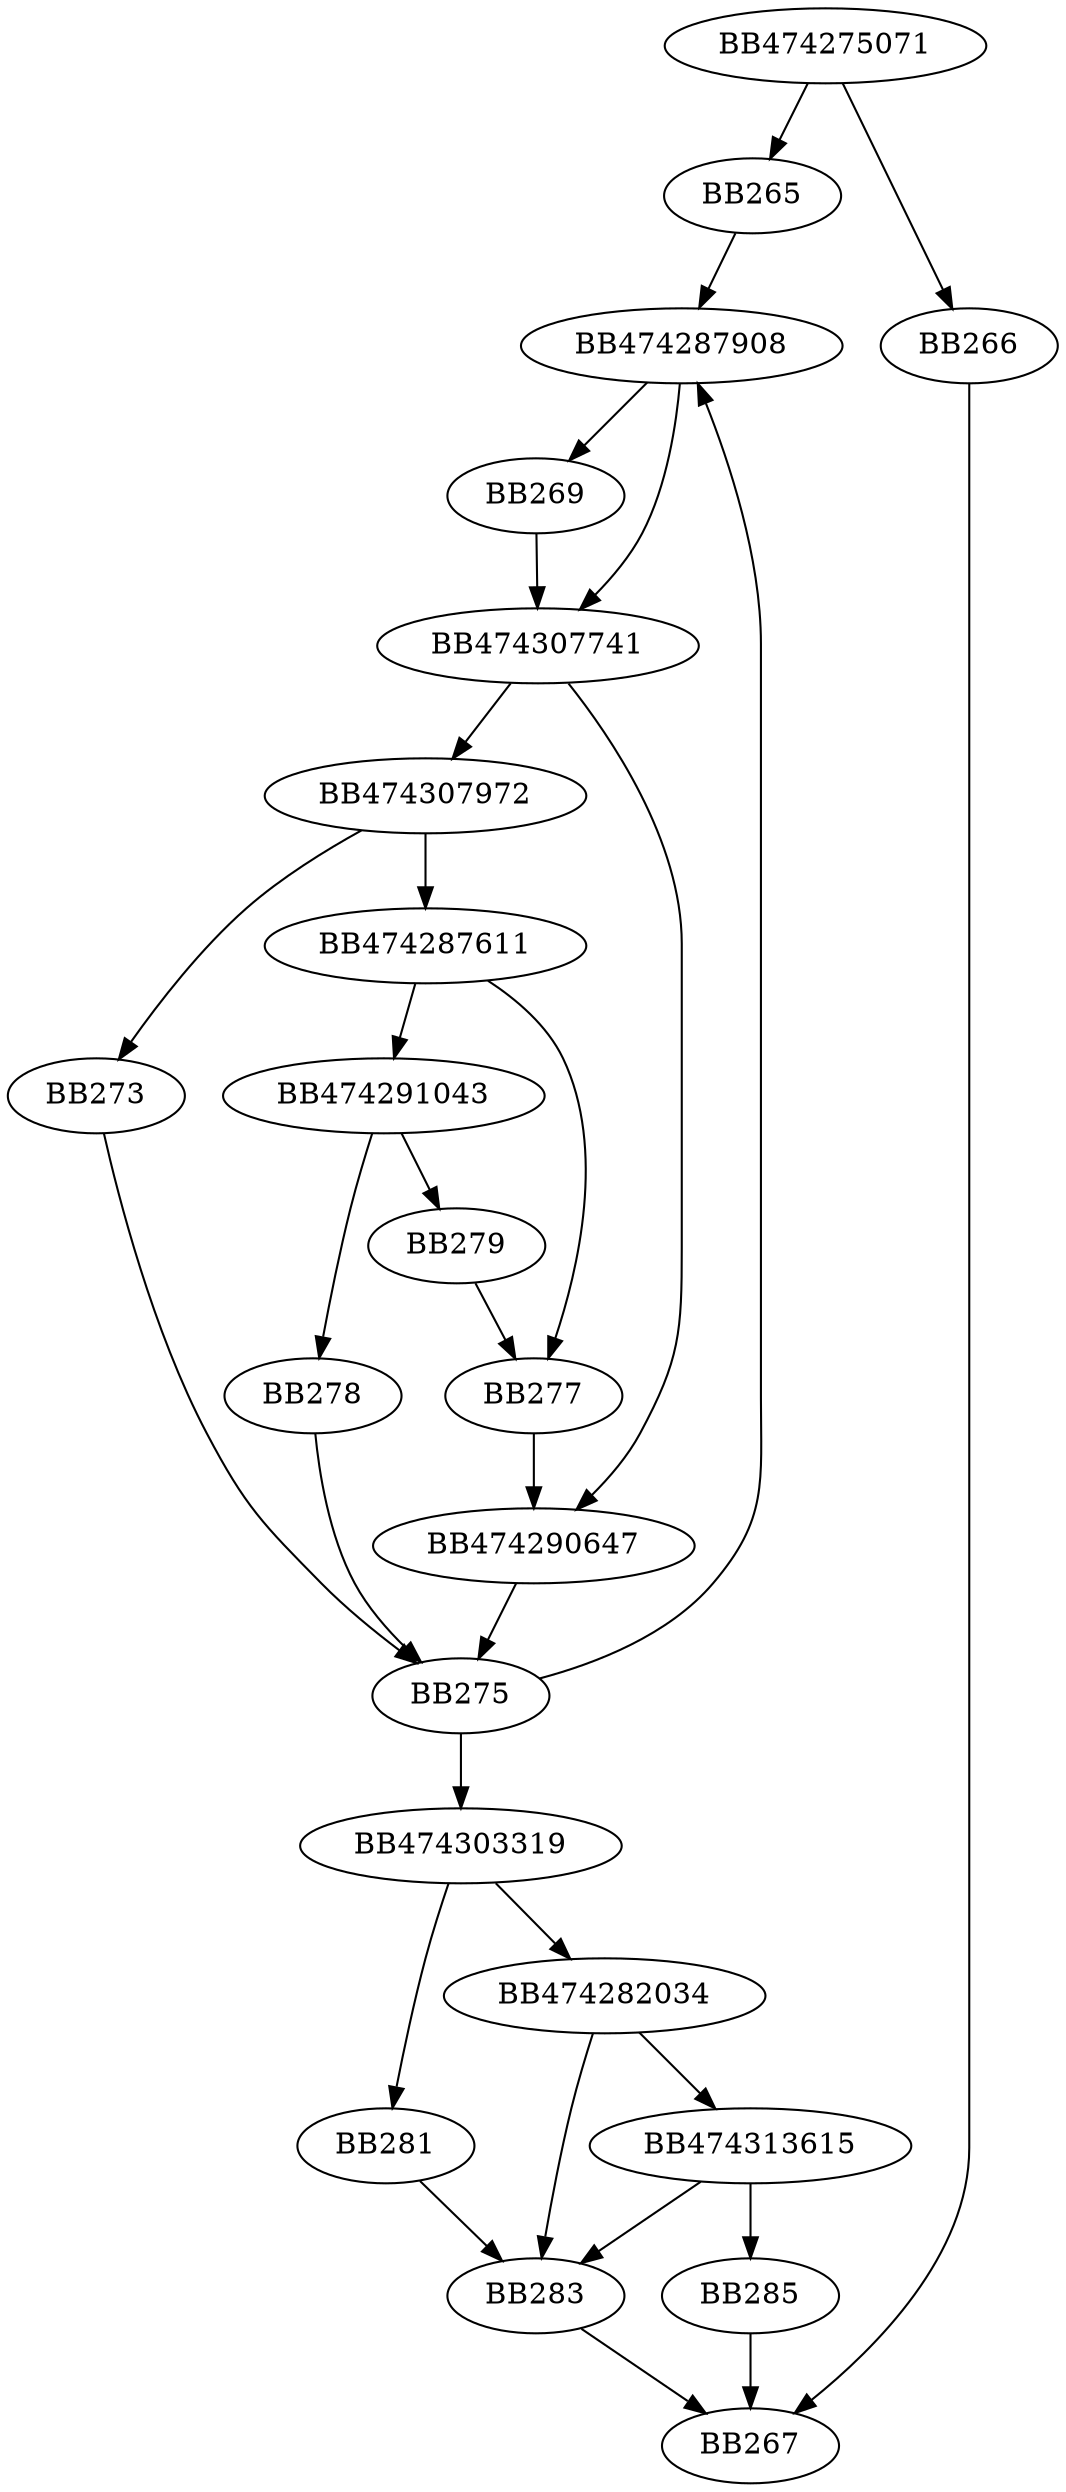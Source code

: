 digraph G{
	BB474275071->BB265;
	BB474275071->BB266;
	BB266->BB267;
	BB265->BB474287908;
	BB474287908->BB269;
	BB474287908->BB474307741;
	BB269->BB474307741;
	BB474307741->BB474307972;
	BB474307741->BB474290647;
	BB474307972->BB273;
	BB474307972->BB474287611;
	BB273->BB275;
	BB474287611->BB474291043;
	BB474287611->BB277;
	BB474291043->BB278;
	BB474291043->BB279;
	BB278->BB275;
	BB279->BB277;
	BB277->BB474290647;
	BB474290647->BB275;
	BB275->BB474287908;
	BB275->BB474303319;
	BB474303319->BB281;
	BB474303319->BB474282034;
	BB281->BB283;
	BB474282034->BB474313615;
	BB474282034->BB283;
	BB474313615->BB285;
	BB474313615->BB283;
	BB285->BB267;
	BB283->BB267;
}

